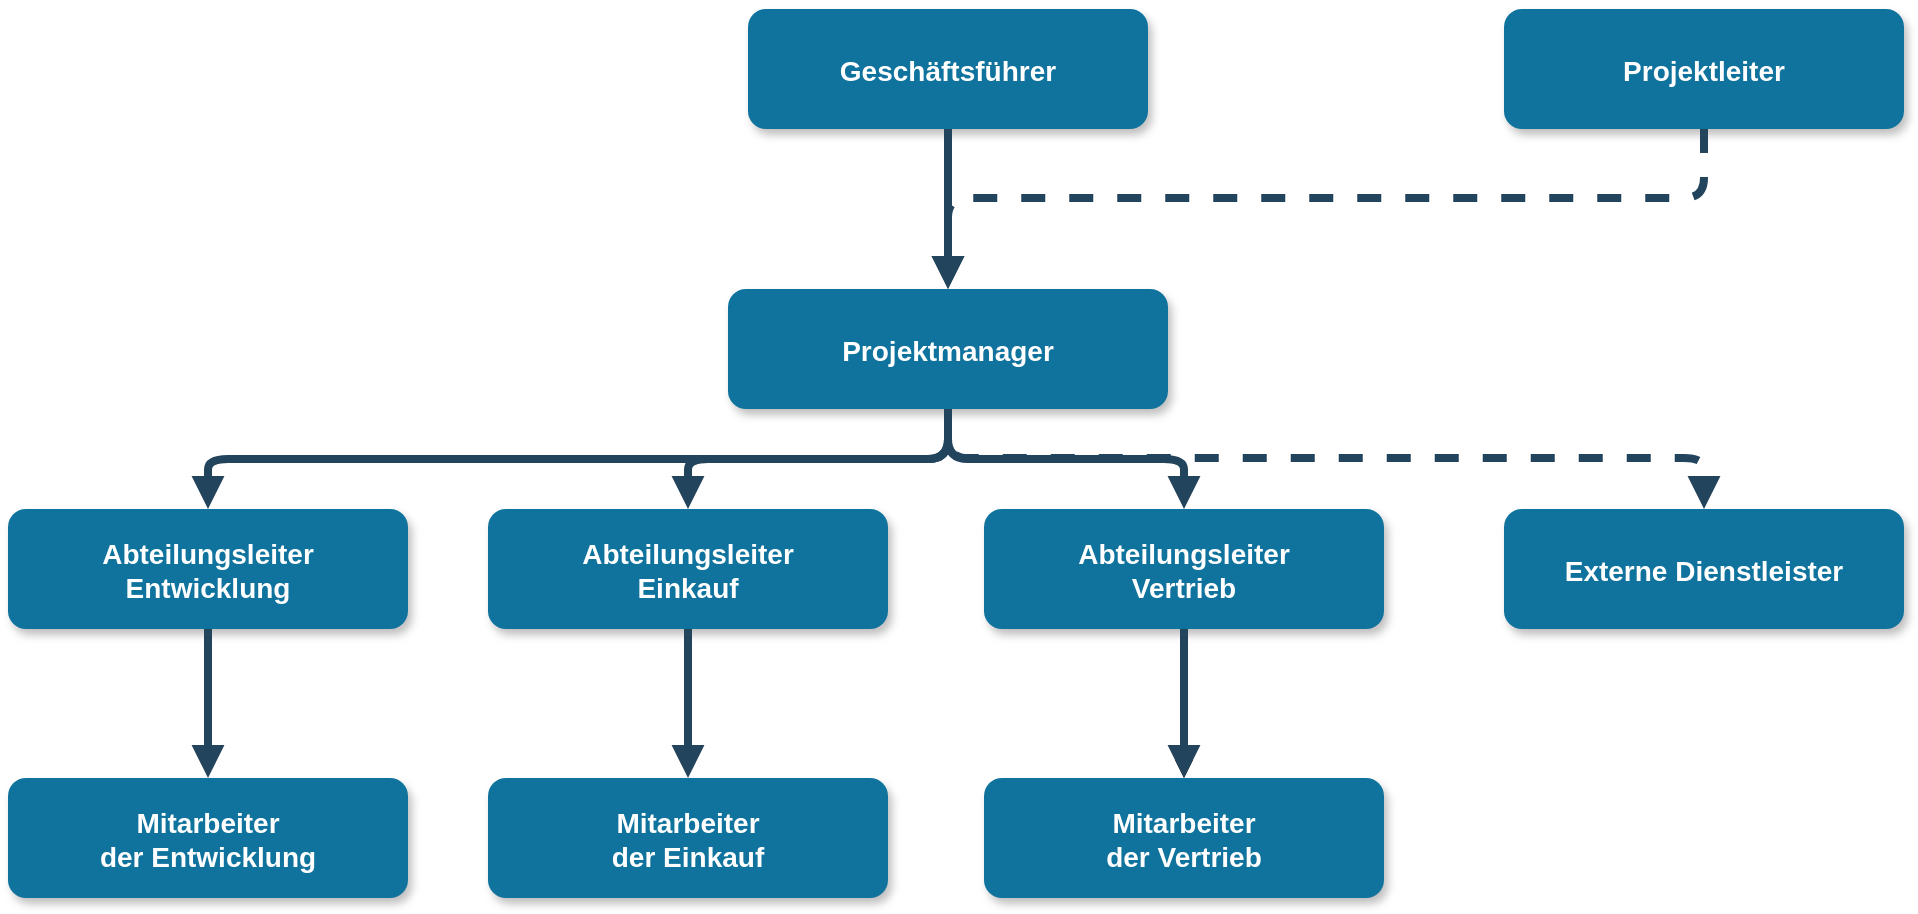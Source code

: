 <mxfile version="10.8.0" type="device"><diagram name="Page-1" id="97916047-d0de-89f5-080d-49f4d83e522f"><mxGraphModel dx="1634" dy="833" grid="1" gridSize="10" guides="1" tooltips="1" connect="1" arrows="1" fold="1" page="1" pageScale="1.5" pageWidth="1169" pageHeight="827" background="#ffffff" math="0" shadow="0"><root><mxCell id="0"/><mxCell id="1" parent="0"/><mxCell id="kvI2RL75OHgPLH9FEMa8-65" value="Geschäftsführer" style="rounded=1;fillColor=#10739E;strokeColor=none;shadow=1;gradientColor=none;fontStyle=1;fontColor=#FFFFFF;fontSize=14;" vertex="1" parent="1"><mxGeometry x="682" y="215.5" width="200" height="60" as="geometry"/></mxCell><mxCell id="kvI2RL75OHgPLH9FEMa8-66" value="Projektmanager" style="rounded=1;fillColor=#10739E;strokeColor=none;shadow=1;gradientColor=none;fontStyle=1;fontColor=#FFFFFF;fontSize=14;" vertex="1" parent="1"><mxGeometry x="672" y="355.5" width="220" height="60" as="geometry"/></mxCell><mxCell id="kvI2RL75OHgPLH9FEMa8-67" value="Abteilungsleiter&#xA;Entwicklung" style="rounded=1;fillColor=#10739E;strokeColor=none;shadow=1;gradientColor=none;fontStyle=1;fontColor=#FFFFFF;fontSize=14;" vertex="1" parent="1"><mxGeometry x="312" y="465.5" width="200" height="60" as="geometry"/></mxCell><mxCell id="kvI2RL75OHgPLH9FEMa8-68" value="Abteilungsleiter&#xA;Einkauf" style="rounded=1;fillColor=#10739E;strokeColor=none;shadow=1;gradientColor=none;fontStyle=1;fontColor=#FFFFFF;fontSize=14;" vertex="1" parent="1"><mxGeometry x="552" y="465.5" width="200" height="60" as="geometry"/></mxCell><mxCell id="kvI2RL75OHgPLH9FEMa8-69" value="" style="edgeStyle=orthogonalEdgeStyle;rounded=0;orthogonalLoop=1;jettySize=auto;html=1;" edge="1" parent="1" source="kvI2RL75OHgPLH9FEMa8-70" target="kvI2RL75OHgPLH9FEMa8-79"><mxGeometry relative="1" as="geometry"/></mxCell><mxCell id="kvI2RL75OHgPLH9FEMa8-70" value="Abteilungsleiter&#xA;Vertrieb" style="rounded=1;fillColor=#10739E;strokeColor=none;shadow=1;gradientColor=none;fontStyle=1;fontColor=#FFFFFF;fontSize=14;" vertex="1" parent="1"><mxGeometry x="800" y="465.5" width="200" height="60" as="geometry"/></mxCell><mxCell id="kvI2RL75OHgPLH9FEMa8-71" value="Mitarbeiter&#xA;der Entwicklung" style="rounded=1;fillColor=#10739E;strokeColor=none;shadow=1;gradientColor=none;fontStyle=1;fontColor=#FFFFFF;fontSize=14;" vertex="1" parent="1"><mxGeometry x="312" y="600" width="200" height="60" as="geometry"/></mxCell><mxCell id="kvI2RL75OHgPLH9FEMa8-72" value="" style="edgeStyle=elbowEdgeStyle;elbow=vertical;strokeWidth=4;endArrow=block;endFill=1;fontStyle=1;strokeColor=#23445D;" edge="1" parent="1" source="kvI2RL75OHgPLH9FEMa8-65" target="kvI2RL75OHgPLH9FEMa8-66"><mxGeometry x="32" y="175.5" width="100" height="100" as="geometry"><mxPoint x="32" y="275.5" as="sourcePoint"/><mxPoint x="132" y="175.5" as="targetPoint"/></mxGeometry></mxCell><mxCell id="kvI2RL75OHgPLH9FEMa8-73" value="" style="edgeStyle=elbowEdgeStyle;elbow=vertical;strokeWidth=4;endArrow=block;endFill=1;fontStyle=1;strokeColor=#23445D;" edge="1" parent="1" source="kvI2RL75OHgPLH9FEMa8-66" target="kvI2RL75OHgPLH9FEMa8-68"><mxGeometry x="32" y="175.5" width="100" height="100" as="geometry"><mxPoint x="32" y="275.5" as="sourcePoint"/><mxPoint x="132" y="175.5" as="targetPoint"/></mxGeometry></mxCell><mxCell id="kvI2RL75OHgPLH9FEMa8-74" value="" style="edgeStyle=elbowEdgeStyle;elbow=vertical;strokeWidth=4;endArrow=block;endFill=1;fontStyle=1;strokeColor=#23445D;" edge="1" parent="1" source="kvI2RL75OHgPLH9FEMa8-66" target="kvI2RL75OHgPLH9FEMa8-67"><mxGeometry x="32" y="175.5" width="100" height="100" as="geometry"><mxPoint x="32" y="275.5" as="sourcePoint"/><mxPoint x="132" y="175.5" as="targetPoint"/></mxGeometry></mxCell><mxCell id="kvI2RL75OHgPLH9FEMa8-75" value="" style="edgeStyle=elbowEdgeStyle;elbow=vertical;strokeWidth=4;endArrow=block;endFill=1;fontStyle=1;strokeColor=#23445D;" edge="1" parent="1" source="kvI2RL75OHgPLH9FEMa8-66" target="kvI2RL75OHgPLH9FEMa8-70"><mxGeometry x="32" y="175.5" width="100" height="100" as="geometry"><mxPoint x="32" y="275.5" as="sourcePoint"/><mxPoint x="132" y="175.5" as="targetPoint"/></mxGeometry></mxCell><mxCell id="kvI2RL75OHgPLH9FEMa8-76" value="" style="edgeStyle=elbowEdgeStyle;elbow=vertical;strokeWidth=4;endArrow=block;endFill=1;fontStyle=1;strokeColor=#23445D;exitX=0.5;exitY=1;exitDx=0;exitDy=0;" edge="1" parent="1" source="kvI2RL75OHgPLH9FEMa8-67" target="kvI2RL75OHgPLH9FEMa8-71"><mxGeometry x="32" y="175.5" width="100" height="100" as="geometry"><mxPoint x="400" y="540" as="sourcePoint"/><mxPoint x="132" y="175.5" as="targetPoint"/><Array as="points"><mxPoint x="412" y="590"/></Array></mxGeometry></mxCell><mxCell id="kvI2RL75OHgPLH9FEMa8-77" value="Mitarbeiter&#xA;der Einkauf" style="rounded=1;fillColor=#10739E;strokeColor=none;shadow=1;gradientColor=none;fontStyle=1;fontColor=#FFFFFF;fontSize=14;" vertex="1" parent="1"><mxGeometry x="552" y="600" width="200" height="60" as="geometry"/></mxCell><mxCell id="kvI2RL75OHgPLH9FEMa8-78" value="" style="edgeStyle=elbowEdgeStyle;elbow=vertical;strokeWidth=4;endArrow=block;endFill=1;fontStyle=1;strokeColor=#23445D;" edge="1" parent="1" source="kvI2RL75OHgPLH9FEMa8-68" target="kvI2RL75OHgPLH9FEMa8-77"><mxGeometry x="272" y="175.5" width="100" height="100" as="geometry"><mxPoint x="652" y="526" as="sourcePoint"/><mxPoint x="372" y="175.5" as="targetPoint"/><Array as="points"><mxPoint x="652" y="590"/></Array></mxGeometry></mxCell><mxCell id="kvI2RL75OHgPLH9FEMa8-79" value="Mitarbeiter&#xA;der Vertrieb" style="rounded=1;fillColor=#10739E;strokeColor=none;shadow=1;gradientColor=none;fontStyle=1;fontColor=#FFFFFF;fontSize=14;" vertex="1" parent="1"><mxGeometry x="800" y="600" width="200" height="60" as="geometry"/></mxCell><mxCell id="kvI2RL75OHgPLH9FEMa8-80" value="" style="edgeStyle=elbowEdgeStyle;elbow=vertical;strokeWidth=4;endArrow=block;endFill=1;fontStyle=1;strokeColor=#23445D;" edge="1" parent="1" source="kvI2RL75OHgPLH9FEMa8-70" target="kvI2RL75OHgPLH9FEMa8-79"><mxGeometry x="520" y="175.5" width="100" height="100" as="geometry"><mxPoint x="900" y="526" as="sourcePoint"/><mxPoint x="620" y="175.5" as="targetPoint"/><Array as="points"><mxPoint x="900" y="590"/></Array></mxGeometry></mxCell><mxCell id="kvI2RL75OHgPLH9FEMa8-81" value="Externe Dienstleister" style="rounded=1;fillColor=#10739E;strokeColor=none;shadow=1;gradientColor=none;fontStyle=1;fontColor=#FFFFFF;fontSize=14;" vertex="1" parent="1"><mxGeometry x="1060" y="465.5" width="200" height="60" as="geometry"/></mxCell><mxCell id="kvI2RL75OHgPLH9FEMa8-83" value="" style="edgeStyle=elbowEdgeStyle;elbow=vertical;strokeWidth=4;endArrow=block;endFill=1;fontStyle=1;dashed=1;strokeColor=#23445D;exitX=0.5;exitY=1;exitDx=0;exitDy=0;entryX=0.5;entryY=0;entryDx=0;entryDy=0;" edge="1" parent="1" source="kvI2RL75OHgPLH9FEMa8-66" target="kvI2RL75OHgPLH9FEMa8-81"><mxGeometry x="32" y="175.5" width="100" height="100" as="geometry"><mxPoint x="792" y="286" as="sourcePoint"/><mxPoint x="1382" y="465.5" as="targetPoint"/><Array as="points"><mxPoint x="970" y="440"/></Array></mxGeometry></mxCell><mxCell id="kvI2RL75OHgPLH9FEMa8-84" value="Projektleiter" style="rounded=1;fillColor=#10739E;strokeColor=none;shadow=1;gradientColor=none;fontStyle=1;fontColor=#FFFFFF;fontSize=14;" vertex="1" parent="1"><mxGeometry x="1060" y="215.5" width="200" height="60" as="geometry"/></mxCell><mxCell id="kvI2RL75OHgPLH9FEMa8-85" value="" style="edgeStyle=elbowEdgeStyle;elbow=vertical;strokeWidth=4;endArrow=block;endFill=1;fontStyle=1;dashed=1;strokeColor=#23445D;exitX=0.5;exitY=1;exitDx=0;exitDy=0;entryX=0.5;entryY=0;entryDx=0;entryDy=0;" edge="1" parent="1" source="kvI2RL75OHgPLH9FEMa8-84" target="kvI2RL75OHgPLH9FEMa8-66"><mxGeometry x="42" y="185.5" width="100" height="100" as="geometry"><mxPoint x="792" y="426" as="sourcePoint"/><mxPoint x="1170" y="476" as="targetPoint"/><Array as="points"><mxPoint x="940" y="310"/></Array></mxGeometry></mxCell></root></mxGraphModel></diagram></mxfile>